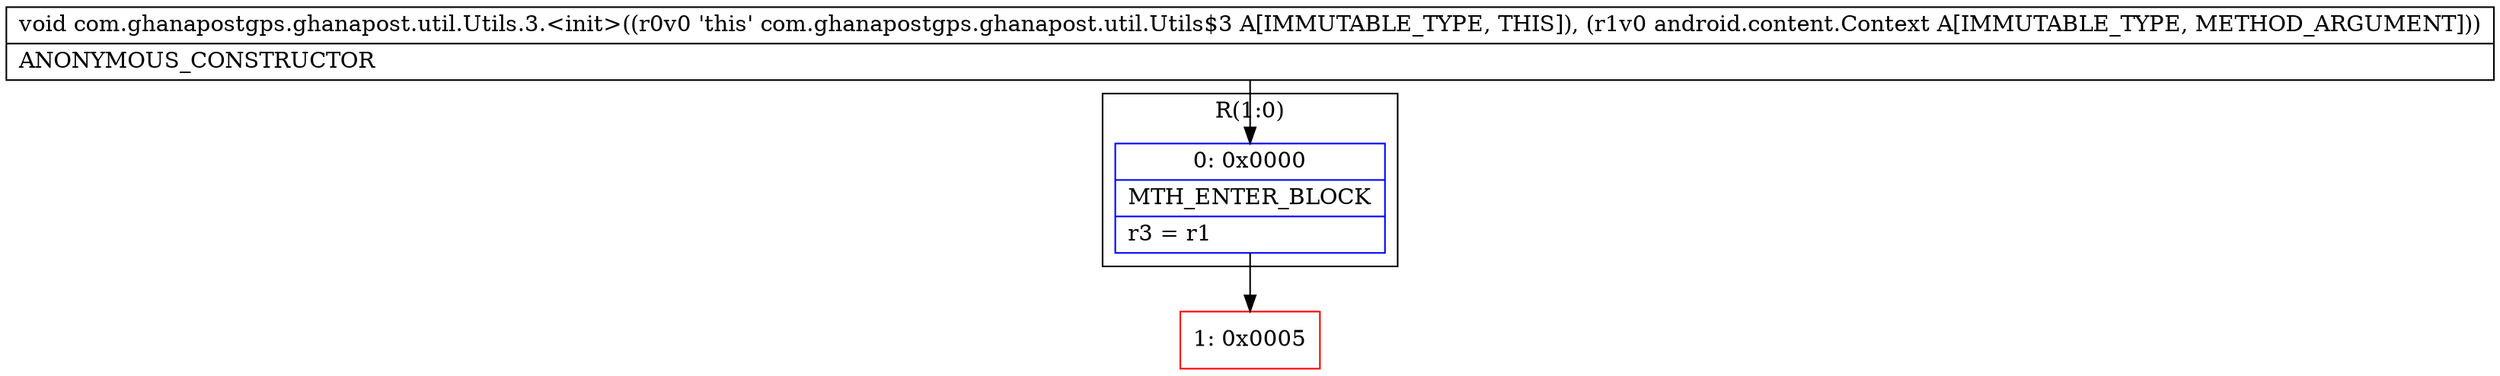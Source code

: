 digraph "CFG forcom.ghanapostgps.ghanapost.util.Utils.3.\<init\>(Landroid\/content\/Context;)V" {
subgraph cluster_Region_1806757681 {
label = "R(1:0)";
node [shape=record,color=blue];
Node_0 [shape=record,label="{0\:\ 0x0000|MTH_ENTER_BLOCK\l|r3 = r1\l}"];
}
Node_1 [shape=record,color=red,label="{1\:\ 0x0005}"];
MethodNode[shape=record,label="{void com.ghanapostgps.ghanapost.util.Utils.3.\<init\>((r0v0 'this' com.ghanapostgps.ghanapost.util.Utils$3 A[IMMUTABLE_TYPE, THIS]), (r1v0 android.content.Context A[IMMUTABLE_TYPE, METHOD_ARGUMENT]))  | ANONYMOUS_CONSTRUCTOR\l}"];
MethodNode -> Node_0;
Node_0 -> Node_1;
}

